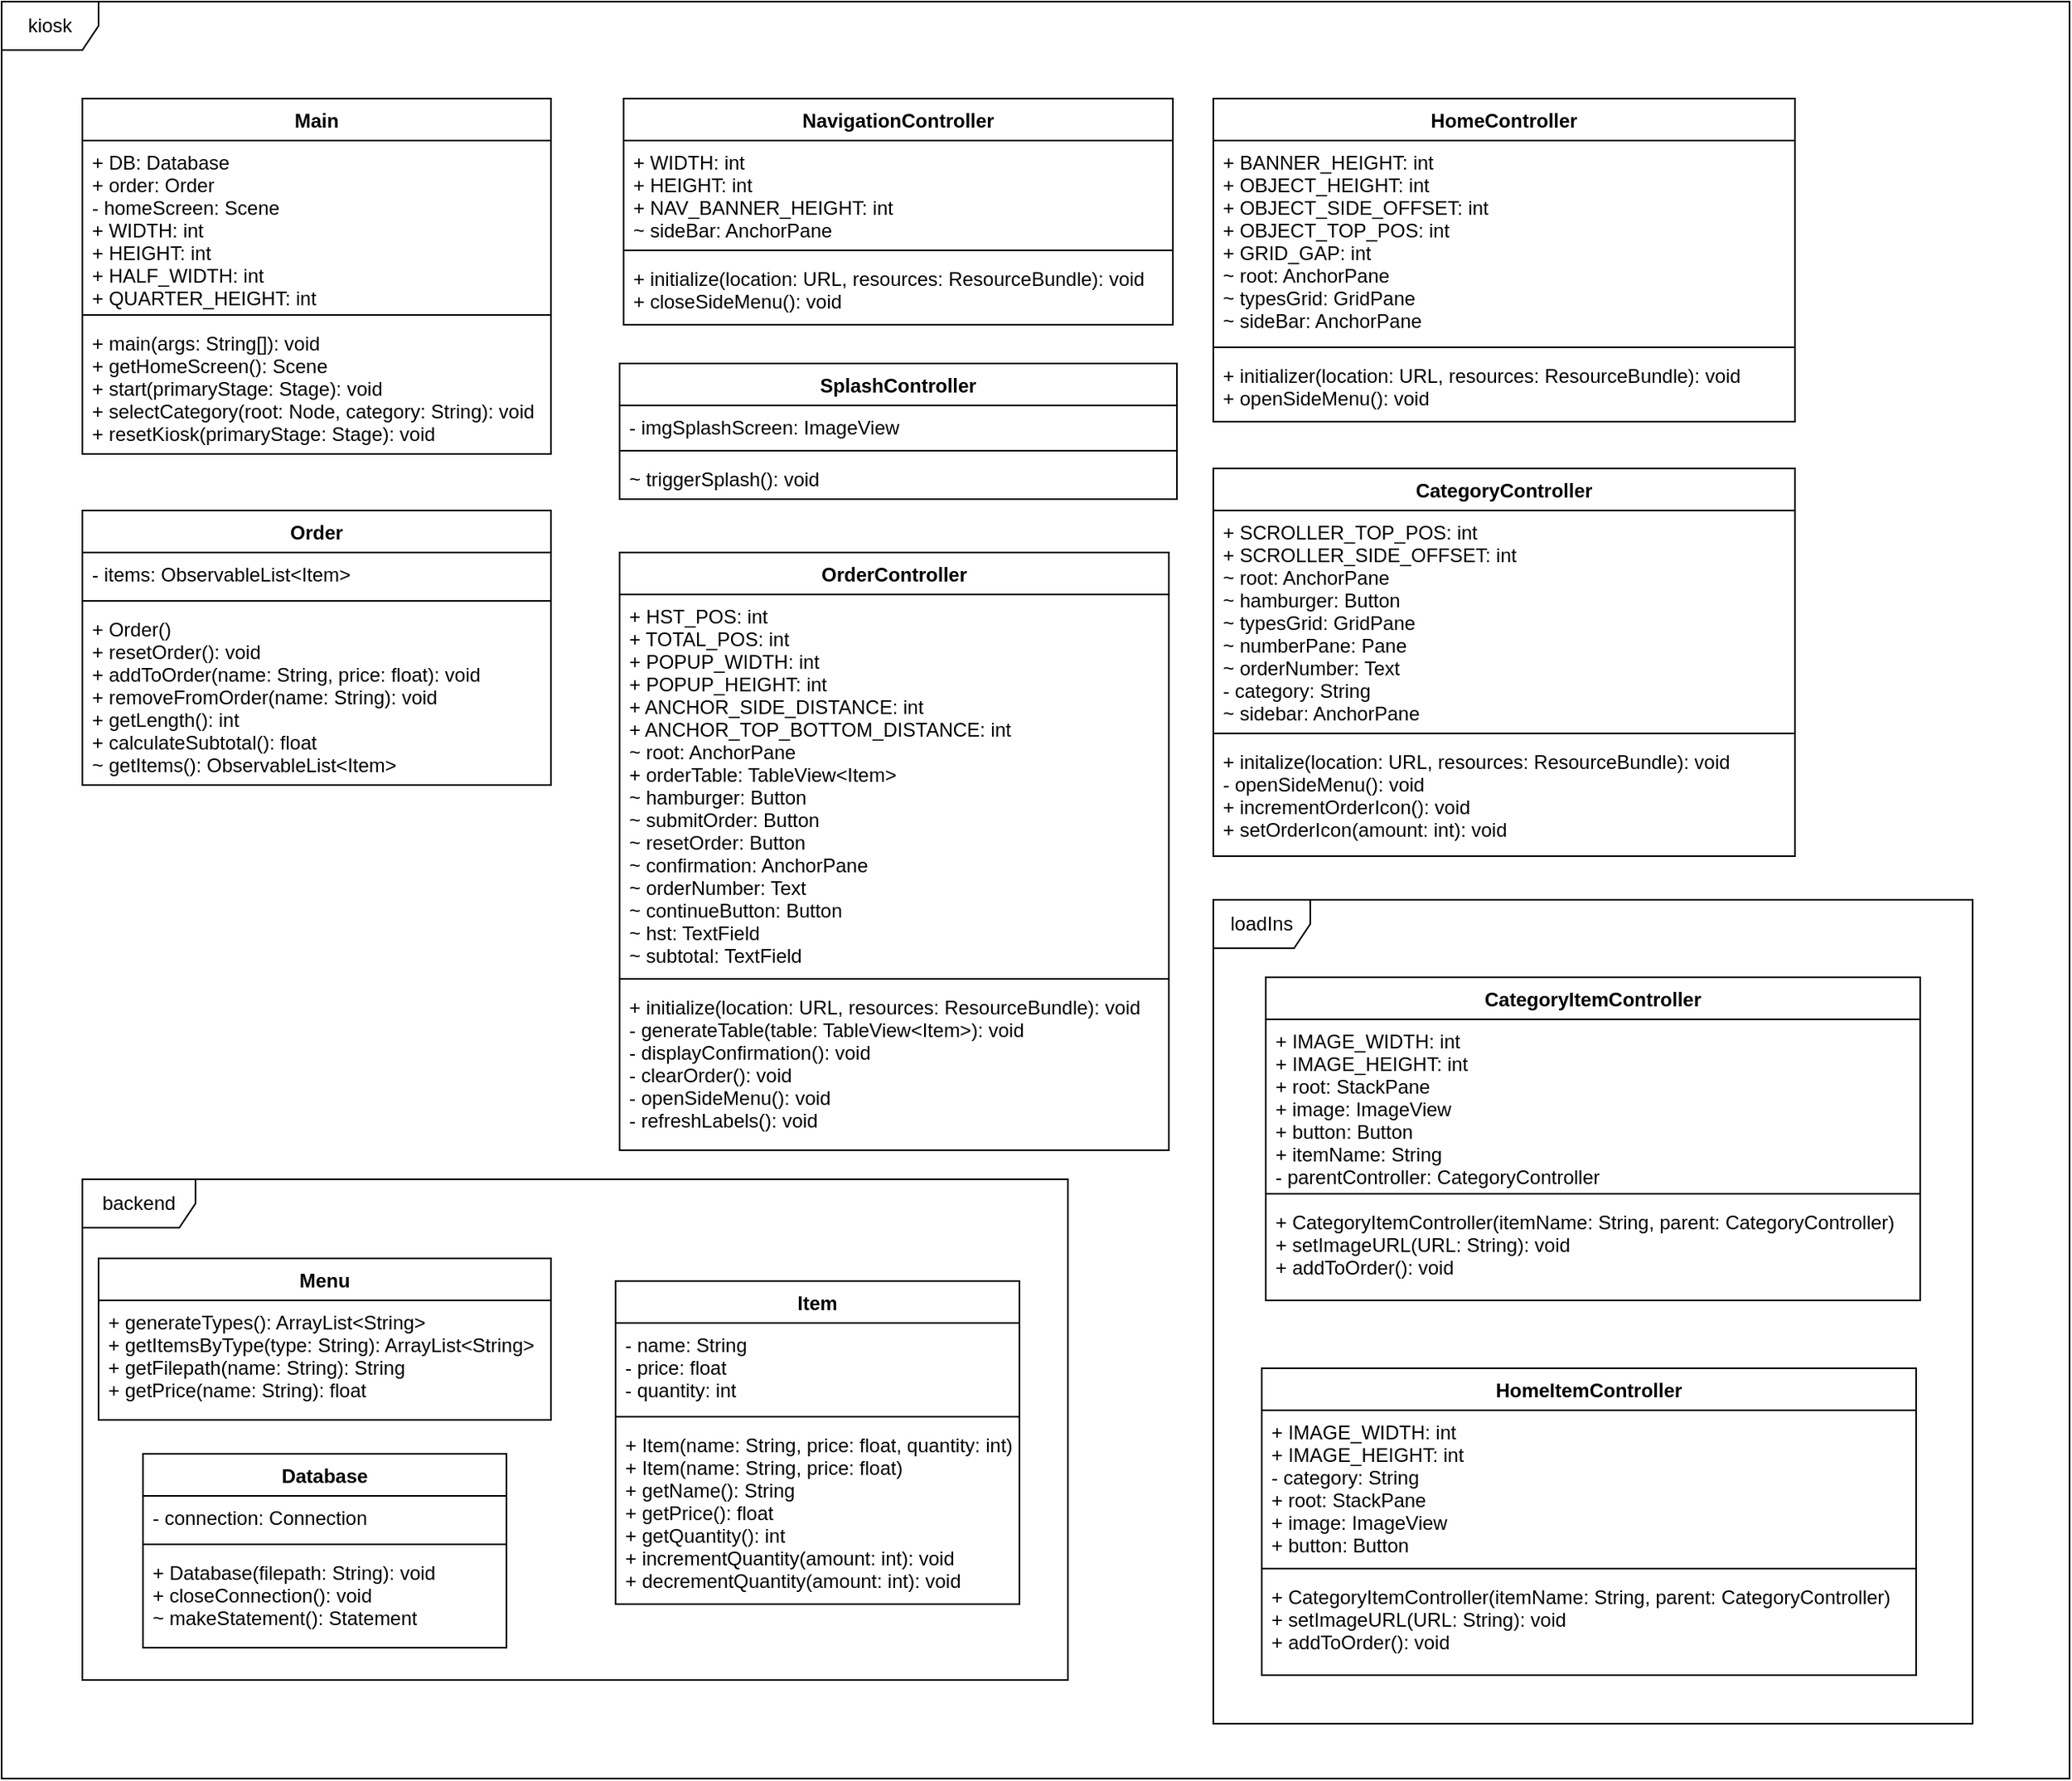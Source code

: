 <mxfile version="10.6.0" type="device"><diagram id="qwvhTTON4T_d4LSF5MGb" name="Page-1"><mxGraphModel dx="1636" dy="1176" grid="1" gridSize="10" guides="1" tooltips="1" connect="1" arrows="1" fold="1" page="0" pageScale="1" pageWidth="850" pageHeight="1100" background="none" math="0" shadow="0"><root><mxCell id="0"/><mxCell id="1" parent="0"/><mxCell id="A6yxp1wnmVmCDn7VSawz-7" value="kiosk&lt;br&gt;" style="shape=umlFrame;whiteSpace=wrap;html=1;" parent="1" vertex="1"><mxGeometry x="-470" y="-40" width="1280" height="1100" as="geometry"/></mxCell><mxCell id="ZzPs1nsgFIQ8ZimxEOpM-1" value="Main" style="swimlane;fontStyle=1;align=center;verticalAlign=top;childLayout=stackLayout;horizontal=1;startSize=26;horizontalStack=0;resizeParent=1;resizeParentMax=0;resizeLast=0;collapsible=1;marginBottom=0;" parent="1" vertex="1"><mxGeometry x="-420" y="20" width="290" height="220" as="geometry"/></mxCell><mxCell id="ZzPs1nsgFIQ8ZimxEOpM-2" value="+ DB: Database&#xA;+ order: Order&#xA;- homeScreen: Scene&#xA;+ WIDTH: int&#xA;+ HEIGHT: int&#xA;+ HALF_WIDTH: int&#xA;+ QUARTER_HEIGHT: int" style="text;strokeColor=none;fillColor=none;align=left;verticalAlign=top;spacingLeft=4;spacingRight=4;overflow=hidden;rotatable=0;points=[[0,0.5],[1,0.5]];portConstraint=eastwest;" parent="ZzPs1nsgFIQ8ZimxEOpM-1" vertex="1"><mxGeometry y="26" width="290" height="104" as="geometry"/></mxCell><mxCell id="ZzPs1nsgFIQ8ZimxEOpM-3" value="" style="line;strokeWidth=1;fillColor=none;align=left;verticalAlign=middle;spacingTop=-1;spacingLeft=3;spacingRight=3;rotatable=0;labelPosition=right;points=[];portConstraint=eastwest;" parent="ZzPs1nsgFIQ8ZimxEOpM-1" vertex="1"><mxGeometry y="130" width="290" height="8" as="geometry"/></mxCell><mxCell id="ZzPs1nsgFIQ8ZimxEOpM-4" value="+ main(args: String[]): void&#xA;+ getHomeScreen(): Scene&#xA;+ start(primaryStage: Stage): void&#xA;+ selectCategory(root: Node, category: String): void&#xA;+ resetKiosk(primaryStage: Stage): void&#xA;" style="text;strokeColor=none;fillColor=none;align=left;verticalAlign=top;spacingLeft=4;spacingRight=4;overflow=hidden;rotatable=0;points=[[0,0.5],[1,0.5]];portConstraint=eastwest;" parent="ZzPs1nsgFIQ8ZimxEOpM-1" vertex="1"><mxGeometry y="138" width="290" height="82" as="geometry"/></mxCell><mxCell id="aOeA-yleGoHF5wguNIq9-1" value="CategoryController" style="swimlane;fontStyle=1;align=center;verticalAlign=top;childLayout=stackLayout;horizontal=1;startSize=26;horizontalStack=0;resizeParent=1;resizeParentMax=0;resizeLast=0;collapsible=1;marginBottom=0;" parent="1" vertex="1"><mxGeometry x="280" y="249" width="360" height="240" as="geometry"/></mxCell><mxCell id="aOeA-yleGoHF5wguNIq9-2" value="+ SCROLLER_TOP_POS: int&#xA;+ SCROLLER_SIDE_OFFSET: int&#xA;~ root: AnchorPane&#xA;~ hamburger: Button&#xA;~ typesGrid: GridPane&#xA;~ numberPane: Pane&#xA;~ orderNumber: Text&#xA;- category: String&#xA;~ sidebar: AnchorPane&#xA;" style="text;strokeColor=none;fillColor=none;align=left;verticalAlign=top;spacingLeft=4;spacingRight=4;overflow=hidden;rotatable=0;points=[[0,0.5],[1,0.5]];portConstraint=eastwest;" parent="aOeA-yleGoHF5wguNIq9-1" vertex="1"><mxGeometry y="26" width="360" height="134" as="geometry"/></mxCell><mxCell id="aOeA-yleGoHF5wguNIq9-3" value="" style="line;strokeWidth=1;fillColor=none;align=left;verticalAlign=middle;spacingTop=-1;spacingLeft=3;spacingRight=3;rotatable=0;labelPosition=right;points=[];portConstraint=eastwest;" parent="aOeA-yleGoHF5wguNIq9-1" vertex="1"><mxGeometry y="160" width="360" height="8" as="geometry"/></mxCell><mxCell id="aOeA-yleGoHF5wguNIq9-4" value="+ initalize(location: URL, resources: ResourceBundle): void&#xA;- openSideMenu(): void&#xA;+ incrementOrderIcon(): void&#xA;+ setOrderIcon(amount: int): void&#xA;" style="text;strokeColor=none;fillColor=none;align=left;verticalAlign=top;spacingLeft=4;spacingRight=4;overflow=hidden;rotatable=0;points=[[0,0.5],[1,0.5]];portConstraint=eastwest;" parent="aOeA-yleGoHF5wguNIq9-1" vertex="1"><mxGeometry y="168" width="360" height="72" as="geometry"/></mxCell><mxCell id="aOeA-yleGoHF5wguNIq9-5" value="HomeController" style="swimlane;fontStyle=1;align=center;verticalAlign=top;childLayout=stackLayout;horizontal=1;startSize=26;horizontalStack=0;resizeParent=1;resizeParentMax=0;resizeLast=0;collapsible=1;marginBottom=0;" parent="1" vertex="1"><mxGeometry x="280" y="20" width="360" height="200" as="geometry"/></mxCell><mxCell id="aOeA-yleGoHF5wguNIq9-6" value="+ BANNER_HEIGHT: int&#xA;+ OBJECT_HEIGHT: int&#xA;+ OBJECT_SIDE_OFFSET: int&#xA;+ OBJECT_TOP_POS: int&#xA;+ GRID_GAP: int&#xA;~ root: AnchorPane&#xA;~ typesGrid: GridPane&#xA;~ sideBar: AnchorPane" style="text;strokeColor=none;fillColor=none;align=left;verticalAlign=top;spacingLeft=4;spacingRight=4;overflow=hidden;rotatable=0;points=[[0,0.5],[1,0.5]];portConstraint=eastwest;" parent="aOeA-yleGoHF5wguNIq9-5" vertex="1"><mxGeometry y="26" width="360" height="124" as="geometry"/></mxCell><mxCell id="aOeA-yleGoHF5wguNIq9-7" value="" style="line;strokeWidth=1;fillColor=none;align=left;verticalAlign=middle;spacingTop=-1;spacingLeft=3;spacingRight=3;rotatable=0;labelPosition=right;points=[];portConstraint=eastwest;" parent="aOeA-yleGoHF5wguNIq9-5" vertex="1"><mxGeometry y="150" width="360" height="8" as="geometry"/></mxCell><mxCell id="aOeA-yleGoHF5wguNIq9-8" value="+ initializer(location: URL, resources: ResourceBundle): void&#xA;+ openSideMenu(): void&#xA;" style="text;strokeColor=none;fillColor=none;align=left;verticalAlign=top;spacingLeft=4;spacingRight=4;overflow=hidden;rotatable=0;points=[[0,0.5],[1,0.5]];portConstraint=eastwest;" parent="aOeA-yleGoHF5wguNIq9-5" vertex="1"><mxGeometry y="158" width="360" height="42" as="geometry"/></mxCell><mxCell id="aOeA-yleGoHF5wguNIq9-14" value="NavigationController" style="swimlane;fontStyle=1;align=center;verticalAlign=top;childLayout=stackLayout;horizontal=1;startSize=26;horizontalStack=0;resizeParent=1;resizeParentMax=0;resizeLast=0;collapsible=1;marginBottom=0;" parent="1" vertex="1"><mxGeometry x="-85" y="20" width="340" height="140" as="geometry"/></mxCell><mxCell id="aOeA-yleGoHF5wguNIq9-15" value="+ WIDTH: int&#xA;+ HEIGHT: int&#xA;+ NAV_BANNER_HEIGHT: int&#xA;~ sideBar: AnchorPane" style="text;strokeColor=none;fillColor=none;align=left;verticalAlign=top;spacingLeft=4;spacingRight=4;overflow=hidden;rotatable=0;points=[[0,0.5],[1,0.5]];portConstraint=eastwest;" parent="aOeA-yleGoHF5wguNIq9-14" vertex="1"><mxGeometry y="26" width="340" height="64" as="geometry"/></mxCell><mxCell id="aOeA-yleGoHF5wguNIq9-16" value="" style="line;strokeWidth=1;fillColor=none;align=left;verticalAlign=middle;spacingTop=-1;spacingLeft=3;spacingRight=3;rotatable=0;labelPosition=right;points=[];portConstraint=eastwest;" parent="aOeA-yleGoHF5wguNIq9-14" vertex="1"><mxGeometry y="90" width="340" height="8" as="geometry"/></mxCell><mxCell id="aOeA-yleGoHF5wguNIq9-17" value="+ initialize(location: URL, resources: ResourceBundle): void&#xA;+ closeSideMenu(): void" style="text;strokeColor=none;fillColor=none;align=left;verticalAlign=top;spacingLeft=4;spacingRight=4;overflow=hidden;rotatable=0;points=[[0,0.5],[1,0.5]];portConstraint=eastwest;" parent="aOeA-yleGoHF5wguNIq9-14" vertex="1"><mxGeometry y="98" width="340" height="42" as="geometry"/></mxCell><mxCell id="aOeA-yleGoHF5wguNIq9-18" value="Order" style="swimlane;fontStyle=1;align=center;verticalAlign=top;childLayout=stackLayout;horizontal=1;startSize=26;horizontalStack=0;resizeParent=1;resizeParentMax=0;resizeLast=0;collapsible=1;marginBottom=0;" parent="1" vertex="1"><mxGeometry x="-420" y="275" width="290" height="170" as="geometry"/></mxCell><mxCell id="aOeA-yleGoHF5wguNIq9-19" value="- items: ObservableList&lt;Item&gt;" style="text;strokeColor=none;fillColor=none;align=left;verticalAlign=top;spacingLeft=4;spacingRight=4;overflow=hidden;rotatable=0;points=[[0,0.5],[1,0.5]];portConstraint=eastwest;" parent="aOeA-yleGoHF5wguNIq9-18" vertex="1"><mxGeometry y="26" width="290" height="26" as="geometry"/></mxCell><mxCell id="aOeA-yleGoHF5wguNIq9-20" value="" style="line;strokeWidth=1;fillColor=none;align=left;verticalAlign=middle;spacingTop=-1;spacingLeft=3;spacingRight=3;rotatable=0;labelPosition=right;points=[];portConstraint=eastwest;" parent="aOeA-yleGoHF5wguNIq9-18" vertex="1"><mxGeometry y="52" width="290" height="8" as="geometry"/></mxCell><mxCell id="aOeA-yleGoHF5wguNIq9-21" value="+ Order()&#xA;+ resetOrder(): void&#xA;+ addToOrder(name: String, price: float): void&#xA;+ removeFromOrder(name: String): void&#xA;+ getLength(): int&#xA;+ calculateSubtotal(): float&#xA;~ getItems(): ObservableList&lt;Item&gt;" style="text;strokeColor=none;fillColor=none;align=left;verticalAlign=top;spacingLeft=4;spacingRight=4;overflow=hidden;rotatable=0;points=[[0,0.5],[1,0.5]];portConstraint=eastwest;" parent="aOeA-yleGoHF5wguNIq9-18" vertex="1"><mxGeometry y="60" width="290" height="110" as="geometry"/></mxCell><mxCell id="aOeA-yleGoHF5wguNIq9-22" value="OrderController" style="swimlane;fontStyle=1;align=center;verticalAlign=top;childLayout=stackLayout;horizontal=1;startSize=26;horizontalStack=0;resizeParent=1;resizeParentMax=0;resizeLast=0;collapsible=1;marginBottom=0;" parent="1" vertex="1"><mxGeometry x="-87.5" y="301" width="340" height="370" as="geometry"/></mxCell><mxCell id="aOeA-yleGoHF5wguNIq9-23" value="+ HST_POS: int&#xA;+ TOTAL_POS: int&#xA;+ POPUP_WIDTH: int&#xA;+ POPUP_HEIGHT: int&#xA;+ ANCHOR_SIDE_DISTANCE: int&#xA;+ ANCHOR_TOP_BOTTOM_DISTANCE: int&#xA;~ root: AnchorPane&#xA;+ orderTable: TableView&lt;Item&gt;&#xA;~ hamburger: Button&#xA;~ submitOrder: Button&#xA;~ resetOrder: Button&#xA;~ confirmation: AnchorPane&#xA;~ orderNumber: Text&#xA;~ continueButton: Button&#xA;~ hst: TextField&#xA;~ subtotal: TextField&#xA;&#xA;" style="text;strokeColor=none;fillColor=none;align=left;verticalAlign=top;spacingLeft=4;spacingRight=4;overflow=hidden;rotatable=0;points=[[0,0.5],[1,0.5]];portConstraint=eastwest;" parent="aOeA-yleGoHF5wguNIq9-22" vertex="1"><mxGeometry y="26" width="340" height="234" as="geometry"/></mxCell><mxCell id="aOeA-yleGoHF5wguNIq9-24" value="" style="line;strokeWidth=1;fillColor=none;align=left;verticalAlign=middle;spacingTop=-1;spacingLeft=3;spacingRight=3;rotatable=0;labelPosition=right;points=[];portConstraint=eastwest;" parent="aOeA-yleGoHF5wguNIq9-22" vertex="1"><mxGeometry y="260" width="340" height="8" as="geometry"/></mxCell><mxCell id="aOeA-yleGoHF5wguNIq9-25" value="+ initialize(location: URL, resources: ResourceBundle): void&#xA;- generateTable(table: TableView&lt;Item&gt;): void&#xA;- displayConfirmation(): void&#xA;- clearOrder(): void&#xA;- openSideMenu(): void&#xA;- refreshLabels(): void&#xA;" style="text;strokeColor=none;fillColor=none;align=left;verticalAlign=top;spacingLeft=4;spacingRight=4;overflow=hidden;rotatable=0;points=[[0,0.5],[1,0.5]];portConstraint=eastwest;" parent="aOeA-yleGoHF5wguNIq9-22" vertex="1"><mxGeometry y="268" width="340" height="102" as="geometry"/></mxCell><mxCell id="aOeA-yleGoHF5wguNIq9-26" value="SplashController" style="swimlane;fontStyle=1;align=center;verticalAlign=top;childLayout=stackLayout;horizontal=1;startSize=26;horizontalStack=0;resizeParent=1;resizeParentMax=0;resizeLast=0;collapsible=1;marginBottom=0;" parent="1" vertex="1"><mxGeometry x="-87.5" y="184" width="345" height="84" as="geometry"/></mxCell><mxCell id="aOeA-yleGoHF5wguNIq9-27" value="- imgSplashScreen: ImageView&#xA;" style="text;strokeColor=none;fillColor=none;align=left;verticalAlign=top;spacingLeft=4;spacingRight=4;overflow=hidden;rotatable=0;points=[[0,0.5],[1,0.5]];portConstraint=eastwest;" parent="aOeA-yleGoHF5wguNIq9-26" vertex="1"><mxGeometry y="26" width="345" height="24" as="geometry"/></mxCell><mxCell id="aOeA-yleGoHF5wguNIq9-28" value="" style="line;strokeWidth=1;fillColor=none;align=left;verticalAlign=middle;spacingTop=-1;spacingLeft=3;spacingRight=3;rotatable=0;labelPosition=right;points=[];portConstraint=eastwest;" parent="aOeA-yleGoHF5wguNIq9-26" vertex="1"><mxGeometry y="50" width="345" height="8" as="geometry"/></mxCell><mxCell id="aOeA-yleGoHF5wguNIq9-29" value="~ triggerSplash(): void" style="text;strokeColor=none;fillColor=none;align=left;verticalAlign=top;spacingLeft=4;spacingRight=4;overflow=hidden;rotatable=0;points=[[0,0.5],[1,0.5]];portConstraint=eastwest;" parent="aOeA-yleGoHF5wguNIq9-26" vertex="1"><mxGeometry y="58" width="345" height="26" as="geometry"/></mxCell><mxCell id="xclhJNEWkcABqcdzr_-W-1" value="" style="group" vertex="1" connectable="0" parent="1"><mxGeometry x="-420" y="689" width="610" height="310" as="geometry"/></mxCell><mxCell id="ZzPs1nsgFIQ8ZimxEOpM-21" value="&lt;div&gt;backend&lt;/div&gt;" style="shape=umlFrame;whiteSpace=wrap;html=1;width=70;height=30;" parent="xclhJNEWkcABqcdzr_-W-1" vertex="1"><mxGeometry width="610" height="310" as="geometry"/></mxCell><mxCell id="ZzPs1nsgFIQ8ZimxEOpM-5" value="Database" style="swimlane;fontStyle=1;align=center;verticalAlign=top;childLayout=stackLayout;horizontal=1;startSize=26;horizontalStack=0;resizeParent=1;resizeParentMax=0;resizeLast=0;collapsible=1;marginBottom=0;" parent="xclhJNEWkcABqcdzr_-W-1" vertex="1"><mxGeometry x="37.5" y="170" width="225" height="120" as="geometry"/></mxCell><mxCell id="ZzPs1nsgFIQ8ZimxEOpM-6" value="- connection: Connection" style="text;strokeColor=none;fillColor=none;align=left;verticalAlign=top;spacingLeft=4;spacingRight=4;overflow=hidden;rotatable=0;points=[[0,0.5],[1,0.5]];portConstraint=eastwest;" parent="ZzPs1nsgFIQ8ZimxEOpM-5" vertex="1"><mxGeometry y="26" width="225" height="26" as="geometry"/></mxCell><mxCell id="ZzPs1nsgFIQ8ZimxEOpM-7" value="" style="line;strokeWidth=1;fillColor=none;align=left;verticalAlign=middle;spacingTop=-1;spacingLeft=3;spacingRight=3;rotatable=0;labelPosition=right;points=[];portConstraint=eastwest;" parent="ZzPs1nsgFIQ8ZimxEOpM-5" vertex="1"><mxGeometry y="52" width="225" height="8" as="geometry"/></mxCell><mxCell id="ZzPs1nsgFIQ8ZimxEOpM-8" value="+ Database(filepath: String): void&#xA;+ closeConnection(): void&#xA;~ makeStatement(): Statement&#xA;" style="text;strokeColor=none;fillColor=none;align=left;verticalAlign=top;spacingLeft=4;spacingRight=4;overflow=hidden;rotatable=0;points=[[0,0.5],[1,0.5]];portConstraint=eastwest;" parent="ZzPs1nsgFIQ8ZimxEOpM-5" vertex="1"><mxGeometry y="60" width="225" height="60" as="geometry"/></mxCell><mxCell id="ZzPs1nsgFIQ8ZimxEOpM-9" value="Item" style="swimlane;fontStyle=1;align=center;verticalAlign=top;childLayout=stackLayout;horizontal=1;startSize=26;horizontalStack=0;resizeParent=1;resizeParentMax=0;resizeLast=0;collapsible=1;marginBottom=0;" parent="xclhJNEWkcABqcdzr_-W-1" vertex="1"><mxGeometry x="330" y="63" width="250" height="200" as="geometry"/></mxCell><mxCell id="ZzPs1nsgFIQ8ZimxEOpM-10" value="- name: String&#xA;- price: float&#xA;- quantity: int&#xA;" style="text;strokeColor=none;fillColor=none;align=left;verticalAlign=top;spacingLeft=4;spacingRight=4;overflow=hidden;rotatable=0;points=[[0,0.5],[1,0.5]];portConstraint=eastwest;" parent="ZzPs1nsgFIQ8ZimxEOpM-9" vertex="1"><mxGeometry y="26" width="250" height="54" as="geometry"/></mxCell><mxCell id="ZzPs1nsgFIQ8ZimxEOpM-11" value="" style="line;strokeWidth=1;fillColor=none;align=left;verticalAlign=middle;spacingTop=-1;spacingLeft=3;spacingRight=3;rotatable=0;labelPosition=right;points=[];portConstraint=eastwest;" parent="ZzPs1nsgFIQ8ZimxEOpM-9" vertex="1"><mxGeometry y="80" width="250" height="8" as="geometry"/></mxCell><mxCell id="ZzPs1nsgFIQ8ZimxEOpM-12" value="+ Item(name: String, price: float, quantity: int)&#xA;+ Item(name: String, price: float)&#xA;+ getName(): String&#xA;+ getPrice(): float&#xA;+ getQuantity(): int&#xA;+ incrementQuantity(amount: int): void&#xA;+ decrementQuantity(amount: int): void" style="text;strokeColor=none;fillColor=none;align=left;verticalAlign=top;spacingLeft=4;spacingRight=4;overflow=hidden;rotatable=0;points=[[0,0.5],[1,0.5]];portConstraint=eastwest;" parent="ZzPs1nsgFIQ8ZimxEOpM-9" vertex="1"><mxGeometry y="88" width="250" height="112" as="geometry"/></mxCell><mxCell id="ZzPs1nsgFIQ8ZimxEOpM-17" value="Menu" style="swimlane;fontStyle=1;childLayout=stackLayout;horizontal=1;startSize=26;fillColor=none;horizontalStack=0;resizeParent=1;resizeParentMax=0;resizeLast=0;collapsible=1;marginBottom=0;" parent="xclhJNEWkcABqcdzr_-W-1" vertex="1"><mxGeometry x="10" y="49" width="280" height="100" as="geometry"/></mxCell><mxCell id="ZzPs1nsgFIQ8ZimxEOpM-18" value="+ generateTypes(): ArrayList&lt;String&gt;&#xA;+ getItemsByType(type: String): ArrayList&lt;String&gt;&#xA;+ getFilepath(name: String): String&#xA;+ getPrice(name: String): float&#xA;" style="text;strokeColor=none;fillColor=none;align=left;verticalAlign=top;spacingLeft=4;spacingRight=4;overflow=hidden;rotatable=0;points=[[0,0.5],[1,0.5]];portConstraint=eastwest;" parent="ZzPs1nsgFIQ8ZimxEOpM-17" vertex="1"><mxGeometry y="26" width="280" height="74" as="geometry"/></mxCell><mxCell id="xclhJNEWkcABqcdzr_-W-2" value="" style="group" vertex="1" connectable="0" parent="1"><mxGeometry x="280" y="516" width="470" height="510" as="geometry"/></mxCell><mxCell id="A6yxp1wnmVmCDn7VSawz-4" value="loadIns&lt;br&gt;" style="shape=umlFrame;whiteSpace=wrap;html=1;" parent="xclhJNEWkcABqcdzr_-W-2" vertex="1"><mxGeometry width="470" height="510" as="geometry"/></mxCell><mxCell id="ZzPs1nsgFIQ8ZimxEOpM-22" value="CategoryItemController" style="swimlane;fontStyle=1;align=center;verticalAlign=top;childLayout=stackLayout;horizontal=1;startSize=26;horizontalStack=0;resizeParent=1;resizeParentMax=0;resizeLast=0;collapsible=1;marginBottom=0;" parent="xclhJNEWkcABqcdzr_-W-2" vertex="1"><mxGeometry x="32.5" y="48" width="405" height="200" as="geometry"/></mxCell><mxCell id="ZzPs1nsgFIQ8ZimxEOpM-23" value="+ IMAGE_WIDTH: int&#xA;+ IMAGE_HEIGHT: int&#xA;+ root: StackPane&#xA;+ image: ImageView&#xA;+ button: Button&#xA;+ itemName: String&#xA;- parentController: CategoryController&#xA;&#xA;" style="text;strokeColor=none;fillColor=none;align=left;verticalAlign=top;spacingLeft=4;spacingRight=4;overflow=hidden;rotatable=0;points=[[0,0.5],[1,0.5]];portConstraint=eastwest;" parent="ZzPs1nsgFIQ8ZimxEOpM-22" vertex="1"><mxGeometry y="26" width="405" height="104" as="geometry"/></mxCell><mxCell id="ZzPs1nsgFIQ8ZimxEOpM-24" value="" style="line;strokeWidth=1;fillColor=none;align=left;verticalAlign=middle;spacingTop=-1;spacingLeft=3;spacingRight=3;rotatable=0;labelPosition=right;points=[];portConstraint=eastwest;" parent="ZzPs1nsgFIQ8ZimxEOpM-22" vertex="1"><mxGeometry y="130" width="405" height="8" as="geometry"/></mxCell><mxCell id="ZzPs1nsgFIQ8ZimxEOpM-25" value="+ CategoryItemController(itemName: String, parent: CategoryController)&#xA;+ setImageURL(URL: String): void&#xA;+ addToOrder(): void&#xA;" style="text;strokeColor=none;fillColor=none;align=left;verticalAlign=top;spacingLeft=4;spacingRight=4;overflow=hidden;rotatable=0;points=[[0,0.5],[1,0.5]];portConstraint=eastwest;" parent="ZzPs1nsgFIQ8ZimxEOpM-22" vertex="1"><mxGeometry y="138" width="405" height="62" as="geometry"/></mxCell><mxCell id="ZzPs1nsgFIQ8ZimxEOpM-26" value="HomeItemController" style="swimlane;fontStyle=1;align=center;verticalAlign=top;childLayout=stackLayout;horizontal=1;startSize=26;horizontalStack=0;resizeParent=1;resizeParentMax=0;resizeLast=0;collapsible=1;marginBottom=0;" parent="xclhJNEWkcABqcdzr_-W-2" vertex="1"><mxGeometry x="30" y="290" width="405" height="190" as="geometry"><mxRectangle x="25" y="570" width="140" height="26" as="alternateBounds"/></mxGeometry></mxCell><mxCell id="ZzPs1nsgFIQ8ZimxEOpM-27" value="+ IMAGE_WIDTH: int&#xA;+ IMAGE_HEIGHT: int&#xA;- category: String&#xA;+ root: StackPane&#xA;+ image: ImageView&#xA;+ button: Button&#xA;&#xA;&#xA;" style="text;strokeColor=none;fillColor=none;align=left;verticalAlign=top;spacingLeft=4;spacingRight=4;overflow=hidden;rotatable=0;points=[[0,0.5],[1,0.5]];portConstraint=eastwest;" parent="ZzPs1nsgFIQ8ZimxEOpM-26" vertex="1"><mxGeometry y="26" width="405" height="94" as="geometry"/></mxCell><mxCell id="ZzPs1nsgFIQ8ZimxEOpM-28" value="" style="line;strokeWidth=1;fillColor=none;align=left;verticalAlign=middle;spacingTop=-1;spacingLeft=3;spacingRight=3;rotatable=0;labelPosition=right;points=[];portConstraint=eastwest;" parent="ZzPs1nsgFIQ8ZimxEOpM-26" vertex="1"><mxGeometry y="120" width="405" height="8" as="geometry"/></mxCell><mxCell id="ZzPs1nsgFIQ8ZimxEOpM-29" value="+ CategoryItemController(itemName: String, parent: CategoryController)&#xA;+ setImageURL(URL: String): void&#xA;+ addToOrder(): void&#xA;" style="text;strokeColor=none;fillColor=none;align=left;verticalAlign=top;spacingLeft=4;spacingRight=4;overflow=hidden;rotatable=0;points=[[0,0.5],[1,0.5]];portConstraint=eastwest;" parent="ZzPs1nsgFIQ8ZimxEOpM-26" vertex="1"><mxGeometry y="128" width="405" height="62" as="geometry"/></mxCell></root></mxGraphModel></diagram></mxfile>